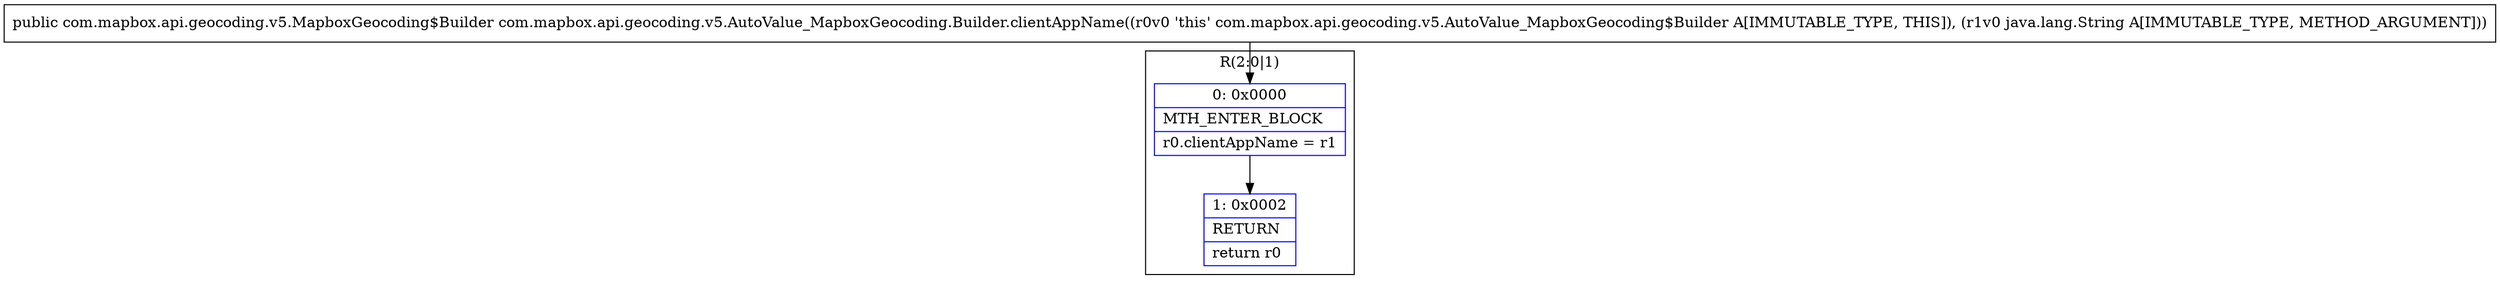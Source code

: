 digraph "CFG forcom.mapbox.api.geocoding.v5.AutoValue_MapboxGeocoding.Builder.clientAppName(Ljava\/lang\/String;)Lcom\/mapbox\/api\/geocoding\/v5\/MapboxGeocoding$Builder;" {
subgraph cluster_Region_2021056068 {
label = "R(2:0|1)";
node [shape=record,color=blue];
Node_0 [shape=record,label="{0\:\ 0x0000|MTH_ENTER_BLOCK\l|r0.clientAppName = r1\l}"];
Node_1 [shape=record,label="{1\:\ 0x0002|RETURN\l|return r0\l}"];
}
MethodNode[shape=record,label="{public com.mapbox.api.geocoding.v5.MapboxGeocoding$Builder com.mapbox.api.geocoding.v5.AutoValue_MapboxGeocoding.Builder.clientAppName((r0v0 'this' com.mapbox.api.geocoding.v5.AutoValue_MapboxGeocoding$Builder A[IMMUTABLE_TYPE, THIS]), (r1v0 java.lang.String A[IMMUTABLE_TYPE, METHOD_ARGUMENT])) }"];
MethodNode -> Node_0;
Node_0 -> Node_1;
}

